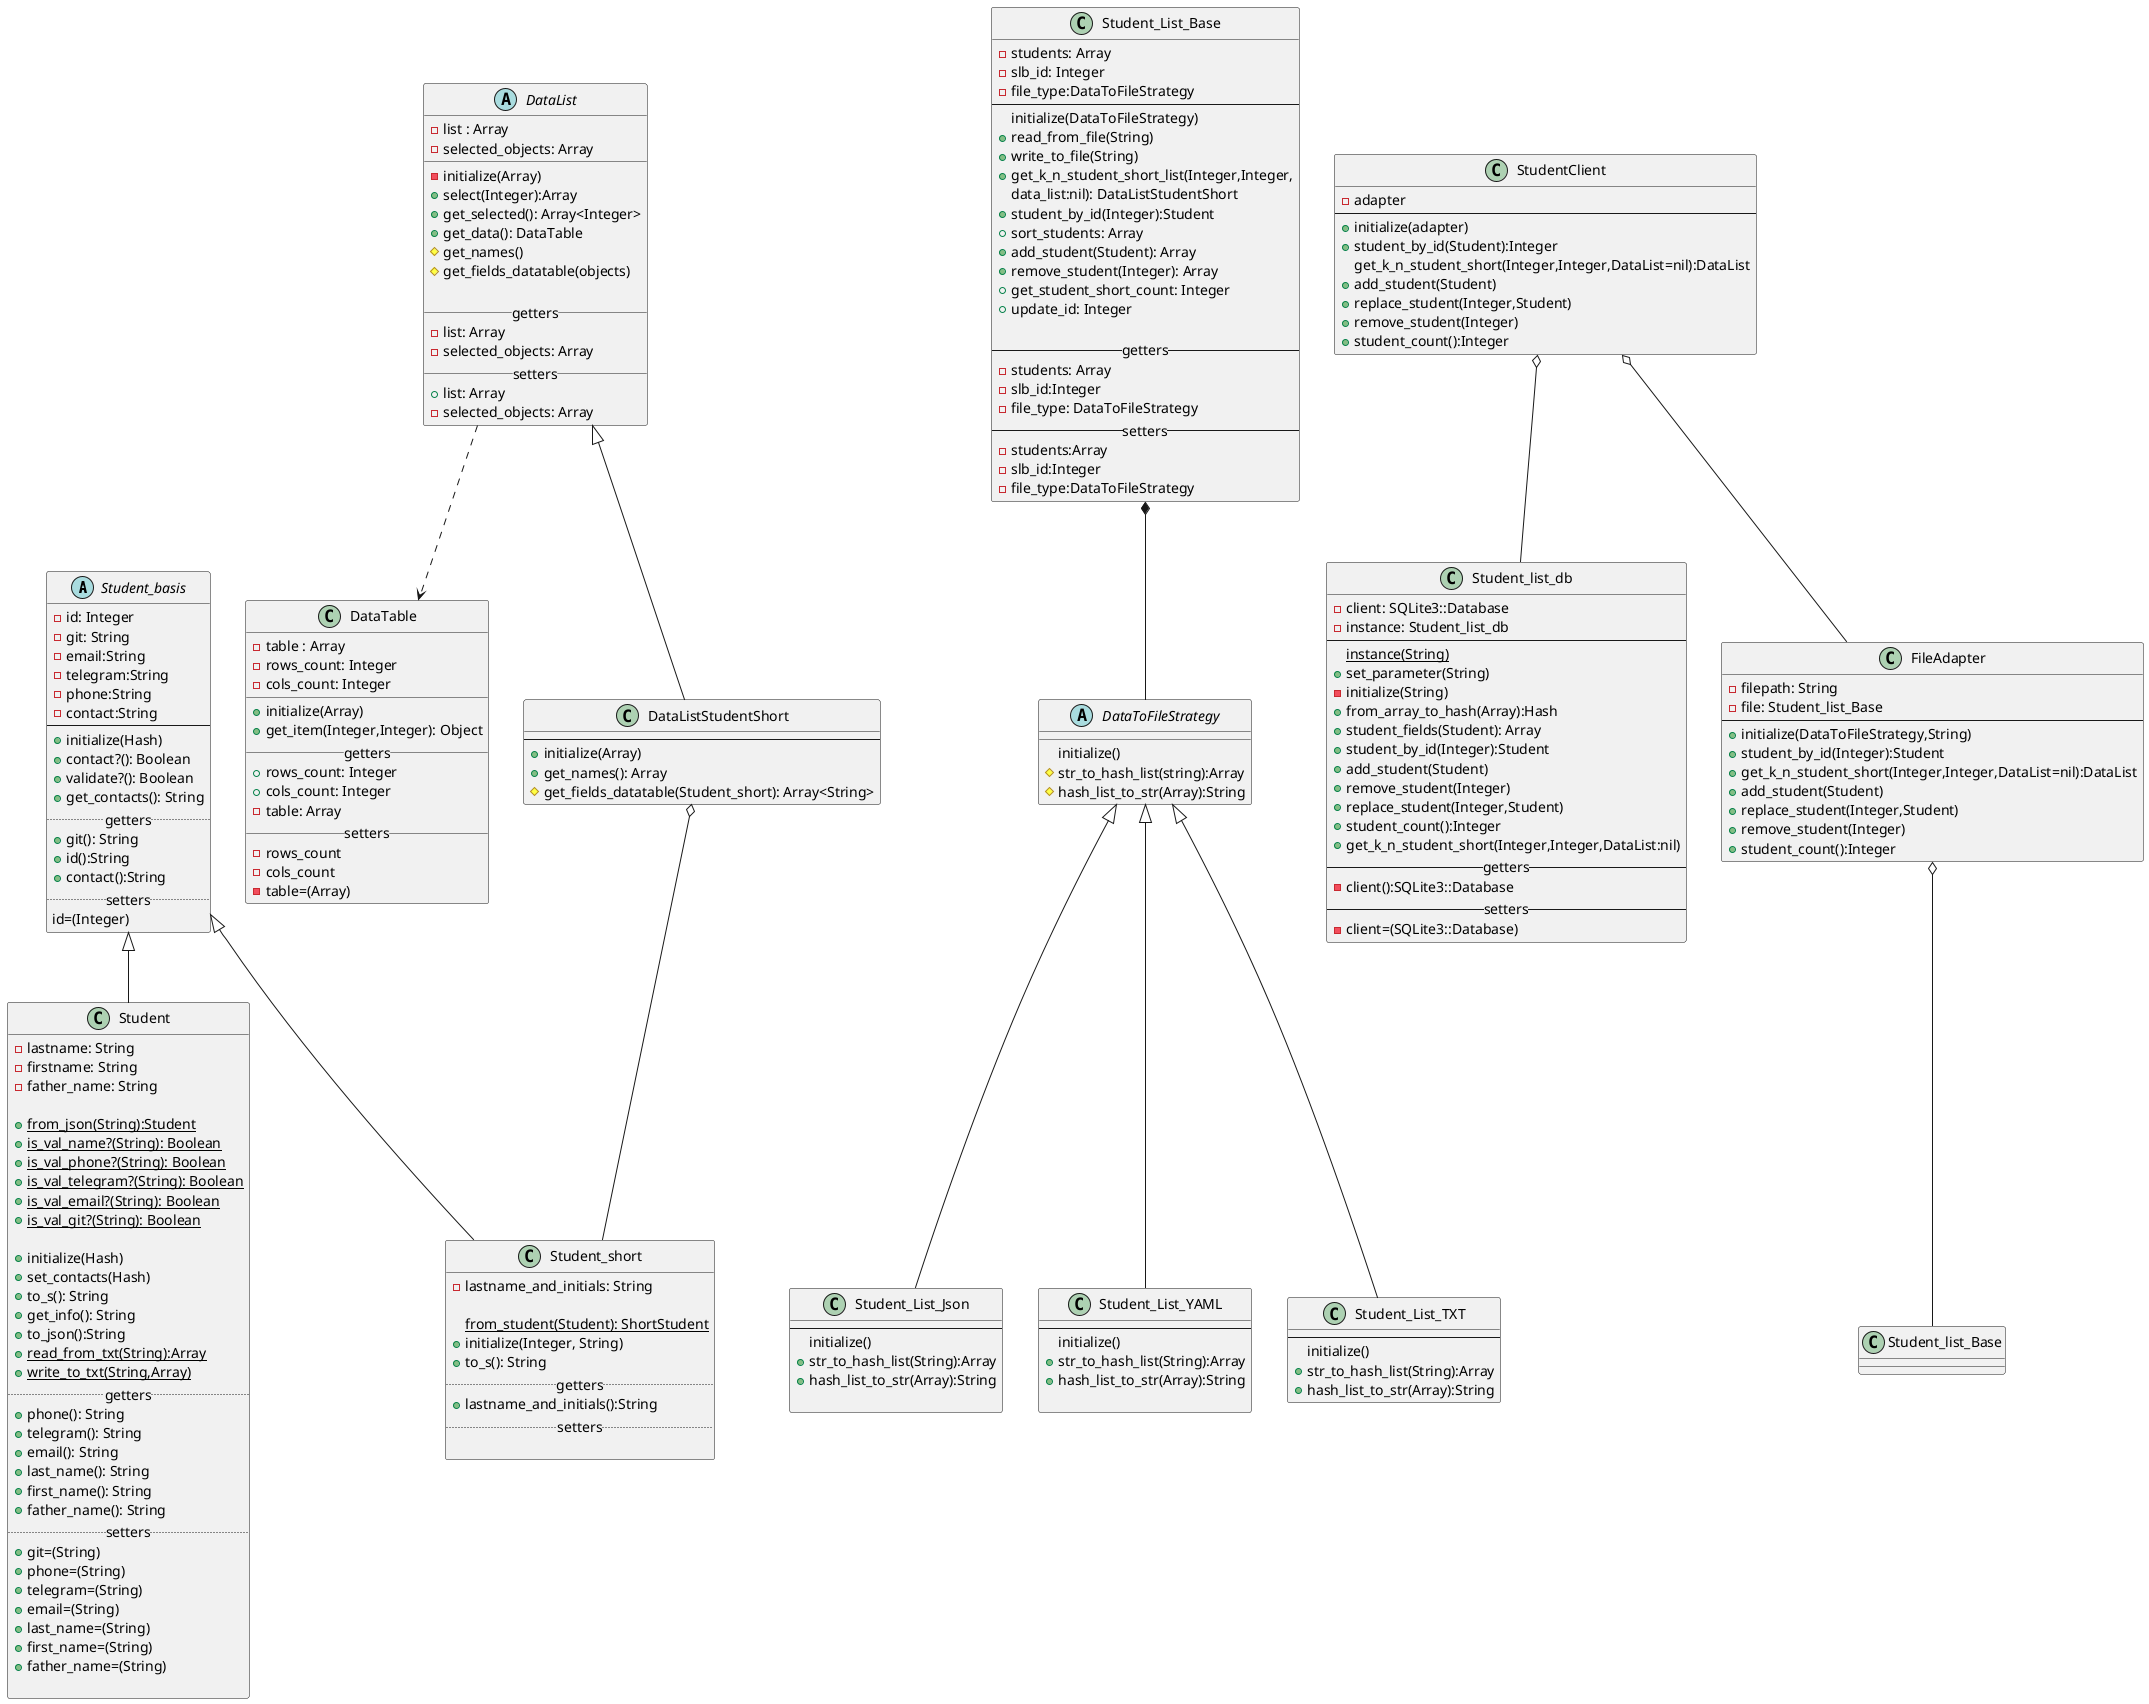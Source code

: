@startuml
'https://plantuml.com/class-diagram
abstract class Student_basis{
     -id: Integer
     -git: String
     -email:String
     -telegram:String
     -phone:String
     -contact:String
--
     +initialize(Hash)
     +contact?(): Boolean
     +validate?(): Boolean
     +get_contacts(): String
     .. getters..
     +git(): String
     +id():String
     +contact():String
     .. setters ..
     id=(Integer)
}

class Student extends Student_basis{
     -lastname: String
     -firstname: String
     -father_name: String

     +{static}from_json(String):Student
     +{static}is_val_name?(String): Boolean
     +{static}is_val_phone?(String): Boolean
     +{static}is_val_telegram?(String): Boolean
     +{static}is_val_email?(String): Boolean
     +{static}is_val_git?(String): Boolean

     +initialize(Hash)
     +set_contacts(Hash)
     +to_s(): String
     +get_info(): String
     +to_json():String
     +{static}read_from_txt(String):Array
     +{static}write_to_txt(String,Array)
     .. getters ..
     +phone(): String
     +telegram(): String
     +email(): String
     +last_name(): String
     +first_name(): String
     +father_name(): String
     .. setters ..
     +git=(String)
     +phone=(String)
     +telegram=(String)
     +email=(String)
     +last_name=(String)
     +first_name=(String)
     +father_name=(String)

}

class Student_short extends Student_basis{
     -lastname_and_initials: String
     
     {static}from_student(Student): ShortStudent
     +initialize(Integer, String)
     +to_s(): String
     .. getters ..
     +lastname_and_initials():String
     .. setters ..

}


class DataTable{
    -table : Array
    -rows_count: Integer
    -cols_count: Integer
    __
    +initialize(Array)
    +get_item(Integer,Integer): Object
    __getters__
    +rows_count: Integer
    +cols_count: Integer
    -table: Array
    __setters__
    -rows_count
    -cols_count
    -table=(Array)
}
abstract class DataList{
    -list : Array
    -selected_objects: Array
    __
    -initialize(Array)
    +select(Integer):Array
    +get_selected(): Array<Integer>
    +get_data(): DataTable
    #get_names()
    #get_fields_datatable(objects)

    __getters__
    -list: Array
    -selected_objects: Array
    __setters__
    +list: Array
    -selected_objects: Array
}

class DataListStudentShort extends DataList{
    --
    +initialize(Array)
    +get_names(): Array
    #get_fields_datatable(Student_short): Array<String>
}

DataList ..> DataTable
DataListStudentShort o-- Student_short

class Student_List_Base{
    -students: Array
    -slb_id: Integer
    -file_type:DataToFileStrategy
--
    initialize(DataToFileStrategy)
    +read_from_file(String)
    +write_to_file(String)
    +get_k_n_student_short_list(Integer,Integer,
    data_list:nil): DataListStudentShort
    +student_by_id(Integer):Student
    +sort_students: Array
    +add_student(Student): Array
    +remove_student(Integer): Array
    +get_student_short_count: Integer
    +update_id: Integer

--  getters --
    -students: Array
    -slb_id:Integer
    -file_type: DataToFileStrategy
--  setters --
    -students:Array
    -slb_id:Integer
    -file_type:DataToFileStrategy
}

abstract class DataToFileStrategy{
    initialize()
    #str_to_hash_list(string):Array
    #hash_list_to_str(Array):String
}

class Student_List_Json extends DataToFileStrategy{
    --
    initialize()
    +str_to_hash_list(String):Array
    +hash_list_to_str(Array):String

}

class Student_List_YAML extends DataToFileStrategy{
    --
    initialize()
    +str_to_hash_list(String):Array
    +hash_list_to_str(Array):String

}

class Student_List_TXT extends DataToFileStrategy{
    --
    initialize()
    +str_to_hash_list(String):Array
    +hash_list_to_str(Array):String
}
Student_List_Base *-- DataToFileStrategy

class Student_list_db{
    -client: SQLite3::Database
    -instance: Student_list_db
    --
    {static}instance(String)
    +set_parameter(String)
    -initialize(String)
    +from_array_to_hash(Array):Hash
    +student_fields(Student): Array
    +student_by_id(Integer):Student
    +add_student(Student)
    +remove_student(Integer)
    +replace_student(Integer,Student)
    +student_count():Integer
    +get_k_n_student_short(Integer,Integer,DataList:nil)
    --getters--
    -client():SQLite3::Database
    --setters--
    -client=(SQLite3::Database)    
}

class FileAdapter{
    -filepath: String
    -file: Student_list_Base
    --
    +initialize(DataToFileStrategy,String)
    +student_by_id(Integer):Student
    +get_k_n_student_short(Integer,Integer,DataList=nil):DataList
    +add_student(Student)
    +replace_student(Integer,Student)
    +remove_student(Integer)
    +student_count():Integer
}
FileAdapter o-- Student_list_Base

class StudentClient{
    -adapter
    --
    +initialize(adapter)
    +student_by_id(Student):Integer
    get_k_n_student_short(Integer,Integer,DataList=nil):DataList
    +add_student(Student)
    +replace_student(Integer,Student)
    +remove_student(Integer)
    +student_count():Integer
}
StudentClient o-- FileAdapter
StudentClient o-- Student_list_db

@enduml
